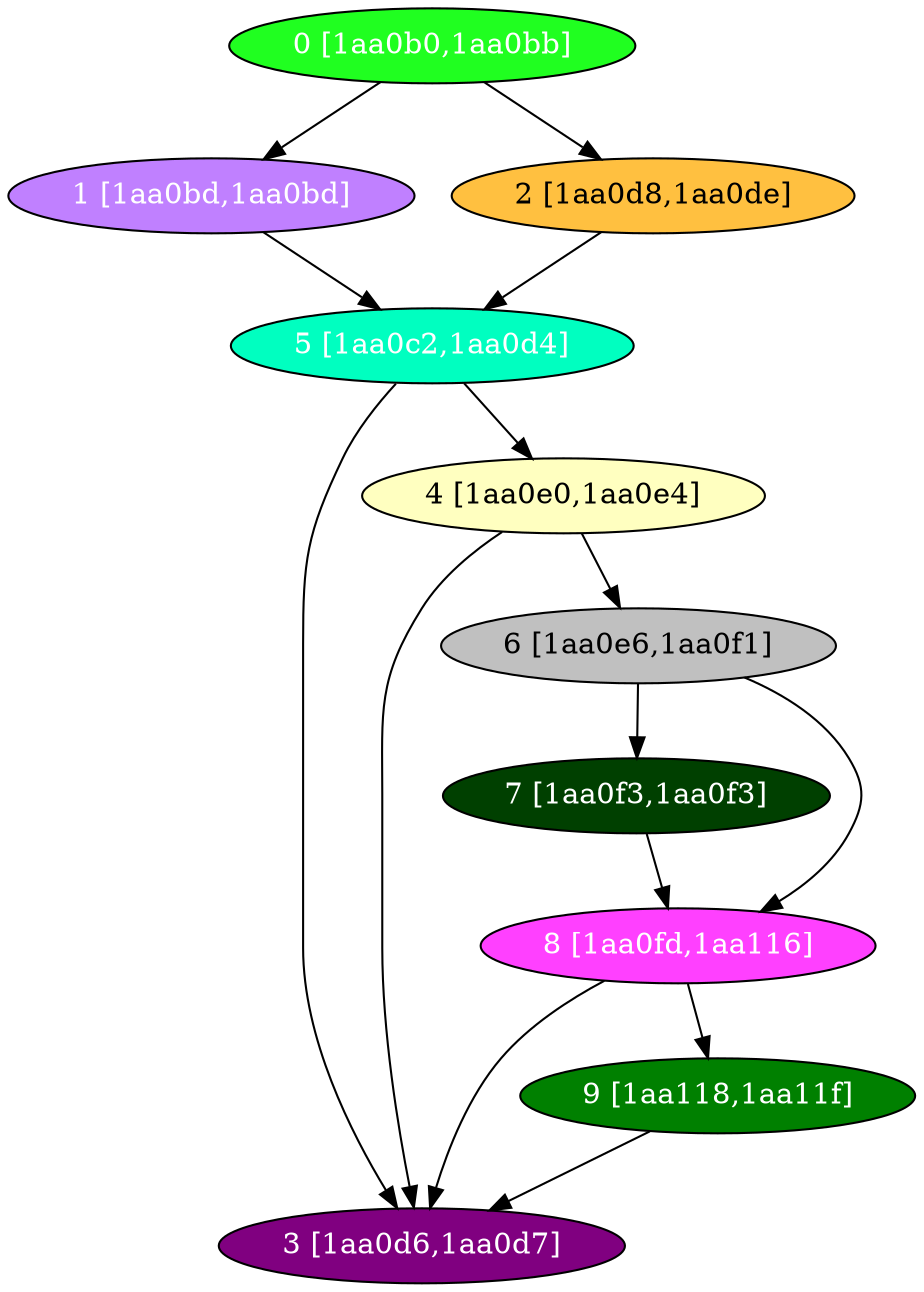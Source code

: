 diGraph libnss3{
	libnss3_0  [style=filled fillcolor="#20FF20" fontcolor="#ffffff" shape=oval label="0 [1aa0b0,1aa0bb]"]
	libnss3_1  [style=filled fillcolor="#C080FF" fontcolor="#ffffff" shape=oval label="1 [1aa0bd,1aa0bd]"]
	libnss3_2  [style=filled fillcolor="#FFC040" fontcolor="#000000" shape=oval label="2 [1aa0d8,1aa0de]"]
	libnss3_3  [style=filled fillcolor="#800080" fontcolor="#ffffff" shape=oval label="3 [1aa0d6,1aa0d7]"]
	libnss3_4  [style=filled fillcolor="#FFFFC0" fontcolor="#000000" shape=oval label="4 [1aa0e0,1aa0e4]"]
	libnss3_5  [style=filled fillcolor="#00FFC0" fontcolor="#ffffff" shape=oval label="5 [1aa0c2,1aa0d4]"]
	libnss3_6  [style=filled fillcolor="#C0C0C0" fontcolor="#000000" shape=oval label="6 [1aa0e6,1aa0f1]"]
	libnss3_7  [style=filled fillcolor="#004000" fontcolor="#ffffff" shape=oval label="7 [1aa0f3,1aa0f3]"]
	libnss3_8  [style=filled fillcolor="#FF40FF" fontcolor="#ffffff" shape=oval label="8 [1aa0fd,1aa116]"]
	libnss3_9  [style=filled fillcolor="#008000" fontcolor="#ffffff" shape=oval label="9 [1aa118,1aa11f]"]

	libnss3_0 -> libnss3_1
	libnss3_0 -> libnss3_2
	libnss3_1 -> libnss3_5
	libnss3_2 -> libnss3_5
	libnss3_4 -> libnss3_3
	libnss3_4 -> libnss3_6
	libnss3_5 -> libnss3_3
	libnss3_5 -> libnss3_4
	libnss3_6 -> libnss3_7
	libnss3_6 -> libnss3_8
	libnss3_7 -> libnss3_8
	libnss3_8 -> libnss3_3
	libnss3_8 -> libnss3_9
	libnss3_9 -> libnss3_3
}